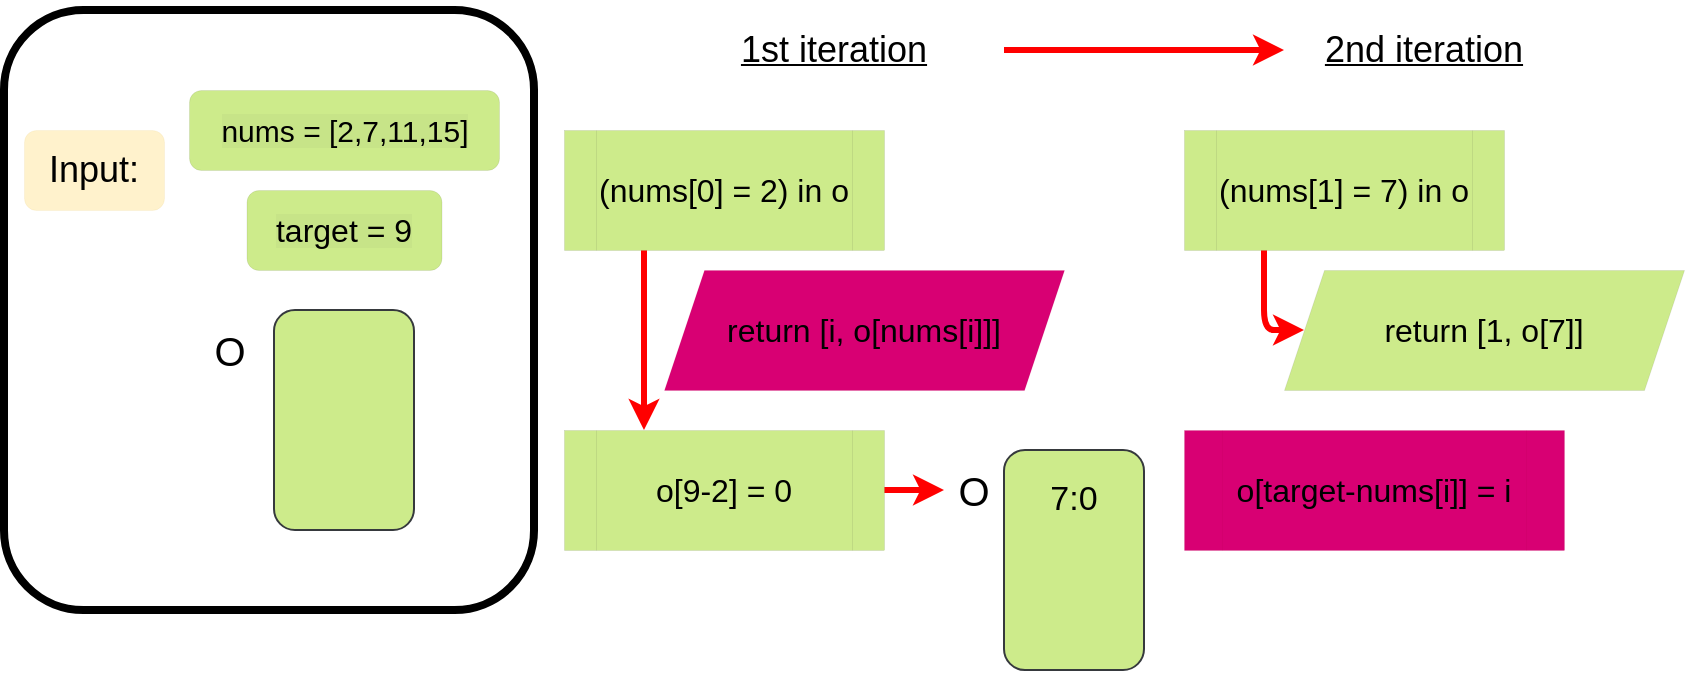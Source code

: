 <mxfile>
    <diagram id="dKJ2mVlq1FmPsi6Axe67" name="Page-1">
        <mxGraphModel dx="555" dy="991" grid="1" gridSize="10" guides="1" tooltips="1" connect="1" arrows="1" fold="1" page="1" pageScale="1" pageWidth="850" pageHeight="1100" math="0" shadow="0">
            <root>
                <mxCell id="0"/>
                <mxCell id="1" parent="0"/>
                <mxCell id="33" style="edgeStyle=none;html=1;exitX=1;exitY=0.5;exitDx=0;exitDy=0;strokeColor=#FF0000;strokeWidth=3;fontSize=17;fontColor=#000000;endSize=6;" edge="1" parent="1" source="6" target="20">
                    <mxGeometry relative="1" as="geometry"/>
                </mxCell>
                <mxCell id="6" value="&lt;font style=&quot;font-size: 18px;&quot;&gt;1st iteration&lt;/font&gt;" style="text;html=1;strokeColor=none;fillColor=none;align=center;verticalAlign=middle;whiteSpace=wrap;rounded=0;fontSize=18;fontStyle=4" vertex="1" parent="1">
                    <mxGeometry x="450" y="175" width="170" height="50" as="geometry"/>
                </mxCell>
                <mxCell id="9" value="&lt;font style=&quot;font-size: 18px;&quot; color=&quot;#000000&quot;&gt;Input:&lt;/font&gt;" style="rounded=1;whiteSpace=wrap;html=1;strokeWidth=0;fontSize=16;fillColor=#fff2cc;strokeColor=#d6b656;" vertex="1" parent="1">
                    <mxGeometry x="130" y="240" width="70" height="40" as="geometry"/>
                </mxCell>
                <mxCell id="10" value="&lt;div style=&quot;&quot;&gt;&lt;span style=&quot;font-size: 15px; background-color: rgba(0, 10, 32, 0.03); font-family: Menlo, sans-serif;&quot;&gt;nums = [2,7,11,15]&lt;/span&gt;&lt;br&gt;&lt;/div&gt;" style="rounded=1;whiteSpace=wrap;html=1;strokeWidth=0;fontSize=18;align=center;fillColor=#cdeb8b;spacing=0;labelPosition=center;verticalLabelPosition=middle;verticalAlign=middle;strokeColor=#36393d;fontColor=#000000;" vertex="1" parent="1">
                    <mxGeometry x="212.5" y="220" width="155" height="40" as="geometry"/>
                </mxCell>
                <mxCell id="11" value="&lt;div style=&quot;font-size: 16px;&quot;&gt;&lt;span style=&quot;font-size: 16px; background-color: rgba(0, 10, 32, 0.03); font-family: Menlo, sans-serif;&quot;&gt;t&lt;/span&gt;&lt;span style=&quot;background-color: rgba(0, 10, 32, 0.03); font-family: Menlo, sans-serif; font-size: 16px; text-align: start;&quot;&gt;arget = 9&lt;/span&gt;&lt;br style=&quot;font-size: 16px;&quot;&gt;&lt;/div&gt;" style="rounded=1;whiteSpace=wrap;html=1;strokeWidth=0;fontSize=16;align=center;fillColor=#cdeb8b;spacing=0;labelPosition=center;verticalLabelPosition=middle;verticalAlign=middle;strokeColor=#36393d;fontStyle=0;fontColor=#000000;" vertex="1" parent="1">
                    <mxGeometry x="241.25" y="270" width="97.5" height="40" as="geometry"/>
                </mxCell>
                <mxCell id="17" style="edgeStyle=none;html=1;exitX=0.25;exitY=1;exitDx=0;exitDy=0;entryX=0.25;entryY=0;entryDx=0;entryDy=0;strokeColor=#FF0000;strokeWidth=3;fontSize=16;fontColor=#FFFFFF;endSize=6;" edge="1" parent="1" source="12" target="15">
                    <mxGeometry relative="1" as="geometry"/>
                </mxCell>
                <mxCell id="12" value="(nums[0] = 2) in o" style="shape=process;whiteSpace=wrap;html=1;backgroundOutline=1;strokeWidth=0;fontSize=16;fillColor=#cdeb8b;strokeColor=#36393d;fontColor=#000000;" vertex="1" parent="1">
                    <mxGeometry x="400" y="240" width="160" height="60" as="geometry"/>
                </mxCell>
                <mxCell id="13" value="return [i, o[nums[i]]]" style="shape=parallelogram;perimeter=parallelogramPerimeter;whiteSpace=wrap;html=1;fixedSize=1;strokeWidth=0;fontSize=16;fillColor=#d80073;fontColor=#000000;strokeColor=#A50040;" vertex="1" parent="1">
                    <mxGeometry x="450" y="310" width="200" height="60" as="geometry"/>
                </mxCell>
                <mxCell id="25" style="edgeStyle=none;html=1;exitX=1;exitY=0.5;exitDx=0;exitDy=0;entryX=0;entryY=0.5;entryDx=0;entryDy=0;strokeColor=#FF0000;strokeWidth=3;fontSize=16;fontColor=#FFFFFF;endSize=6;" edge="1" parent="1" source="15" target="19">
                    <mxGeometry relative="1" as="geometry"/>
                </mxCell>
                <mxCell id="15" value="o[9-2] = 0" style="shape=process;whiteSpace=wrap;html=1;backgroundOutline=1;strokeWidth=0;fontSize=16;fillColor=#cdeb8b;strokeColor=#36393d;fontColor=#000000;" vertex="1" parent="1">
                    <mxGeometry x="400" y="390" width="160" height="60" as="geometry"/>
                </mxCell>
                <mxCell id="18" value="&lt;font style=&quot;font-size: 17px;&quot; color=&quot;#000000&quot;&gt;7:0&lt;br&gt;&lt;br&gt;&lt;br&gt;&lt;br&gt;&lt;/font&gt;" style="rounded=1;whiteSpace=wrap;html=1;fillColor=#cdeb8b;strokeColor=#36393d;fontSize=16;labelPosition=center;verticalLabelPosition=middle;align=center;verticalAlign=middle;horizontal=1;" vertex="1" parent="1">
                    <mxGeometry x="620" y="400" width="70" height="110" as="geometry"/>
                </mxCell>
                <mxCell id="19" value="&lt;font style=&quot;font-size: 20px;&quot;&gt;O&lt;/font&gt;" style="text;html=1;strokeColor=none;fillColor=none;align=center;verticalAlign=middle;whiteSpace=wrap;rounded=0;perimeterSpacing=0;strokeWidth=0;" vertex="1" parent="1">
                    <mxGeometry x="590" y="405" width="30" height="30" as="geometry"/>
                </mxCell>
                <mxCell id="20" value="&lt;font style=&quot;font-size: 18px;&quot;&gt;2nd&amp;nbsp;iteration&lt;/font&gt;" style="text;html=1;strokeColor=none;fillColor=none;align=center;verticalAlign=middle;whiteSpace=wrap;rounded=0;fontSize=18;fontStyle=4" vertex="1" parent="1">
                    <mxGeometry x="760" y="180" width="140" height="40" as="geometry"/>
                </mxCell>
                <mxCell id="23" style="edgeStyle=none;html=1;exitX=0.25;exitY=1;exitDx=0;exitDy=0;entryX=0;entryY=0.5;entryDx=0;entryDy=0;strokeColor=#FF0000;strokeWidth=3;fontSize=16;fontColor=#FFFFFF;endSize=6;" edge="1" parent="1" source="21" target="22">
                    <mxGeometry relative="1" as="geometry">
                        <Array as="points">
                            <mxPoint x="750" y="340"/>
                        </Array>
                    </mxGeometry>
                </mxCell>
                <mxCell id="21" value="(nums[1] = 7) in o" style="shape=process;whiteSpace=wrap;html=1;backgroundOutline=1;strokeWidth=0;fontSize=16;fillColor=#cdeb8b;strokeColor=#36393d;fontColor=#000000;" vertex="1" parent="1">
                    <mxGeometry x="710" y="240" width="160" height="60" as="geometry"/>
                </mxCell>
                <mxCell id="22" value="return [1, o[7]]" style="shape=parallelogram;perimeter=parallelogramPerimeter;whiteSpace=wrap;html=1;fixedSize=1;strokeWidth=0;fontSize=16;fillColor=#cdeb8b;strokeColor=#36393d;fontColor=#000000;" vertex="1" parent="1">
                    <mxGeometry x="760" y="310" width="200" height="60" as="geometry"/>
                </mxCell>
                <mxCell id="27" value="" style="rounded=1;whiteSpace=wrap;html=1;fillColor=#cdeb8b;strokeColor=#36393d;fontSize=16;labelPosition=center;verticalLabelPosition=middle;align=center;verticalAlign=middle;horizontal=1;" vertex="1" parent="1">
                    <mxGeometry x="255" y="330" width="70" height="110" as="geometry"/>
                </mxCell>
                <mxCell id="28" value="&lt;font style=&quot;font-size: 20px;&quot;&gt;O&lt;/font&gt;" style="text;html=1;strokeColor=none;fillColor=none;align=center;verticalAlign=middle;whiteSpace=wrap;rounded=0;perimeterSpacing=0;strokeWidth=0;" vertex="1" parent="1">
                    <mxGeometry x="212.5" y="330" width="40" height="40" as="geometry"/>
                </mxCell>
                <mxCell id="29" value="o[target-nums[i]] = i" style="shape=process;whiteSpace=wrap;html=1;backgroundOutline=1;strokeWidth=0;fontSize=16;fillColor=#d80073;strokeColor=#A50040;fontColor=#000000;" vertex="1" parent="1">
                    <mxGeometry x="710" y="390" width="190" height="60" as="geometry"/>
                </mxCell>
                <mxCell id="34" value="" style="rounded=1;whiteSpace=wrap;html=1;strokeWidth=4;fontSize=18;fontColor=#000000;fillColor=none;gradientColor=none;" vertex="1" parent="1">
                    <mxGeometry x="120" y="180" width="265" height="300" as="geometry"/>
                </mxCell>
            </root>
        </mxGraphModel>
    </diagram>
</mxfile>